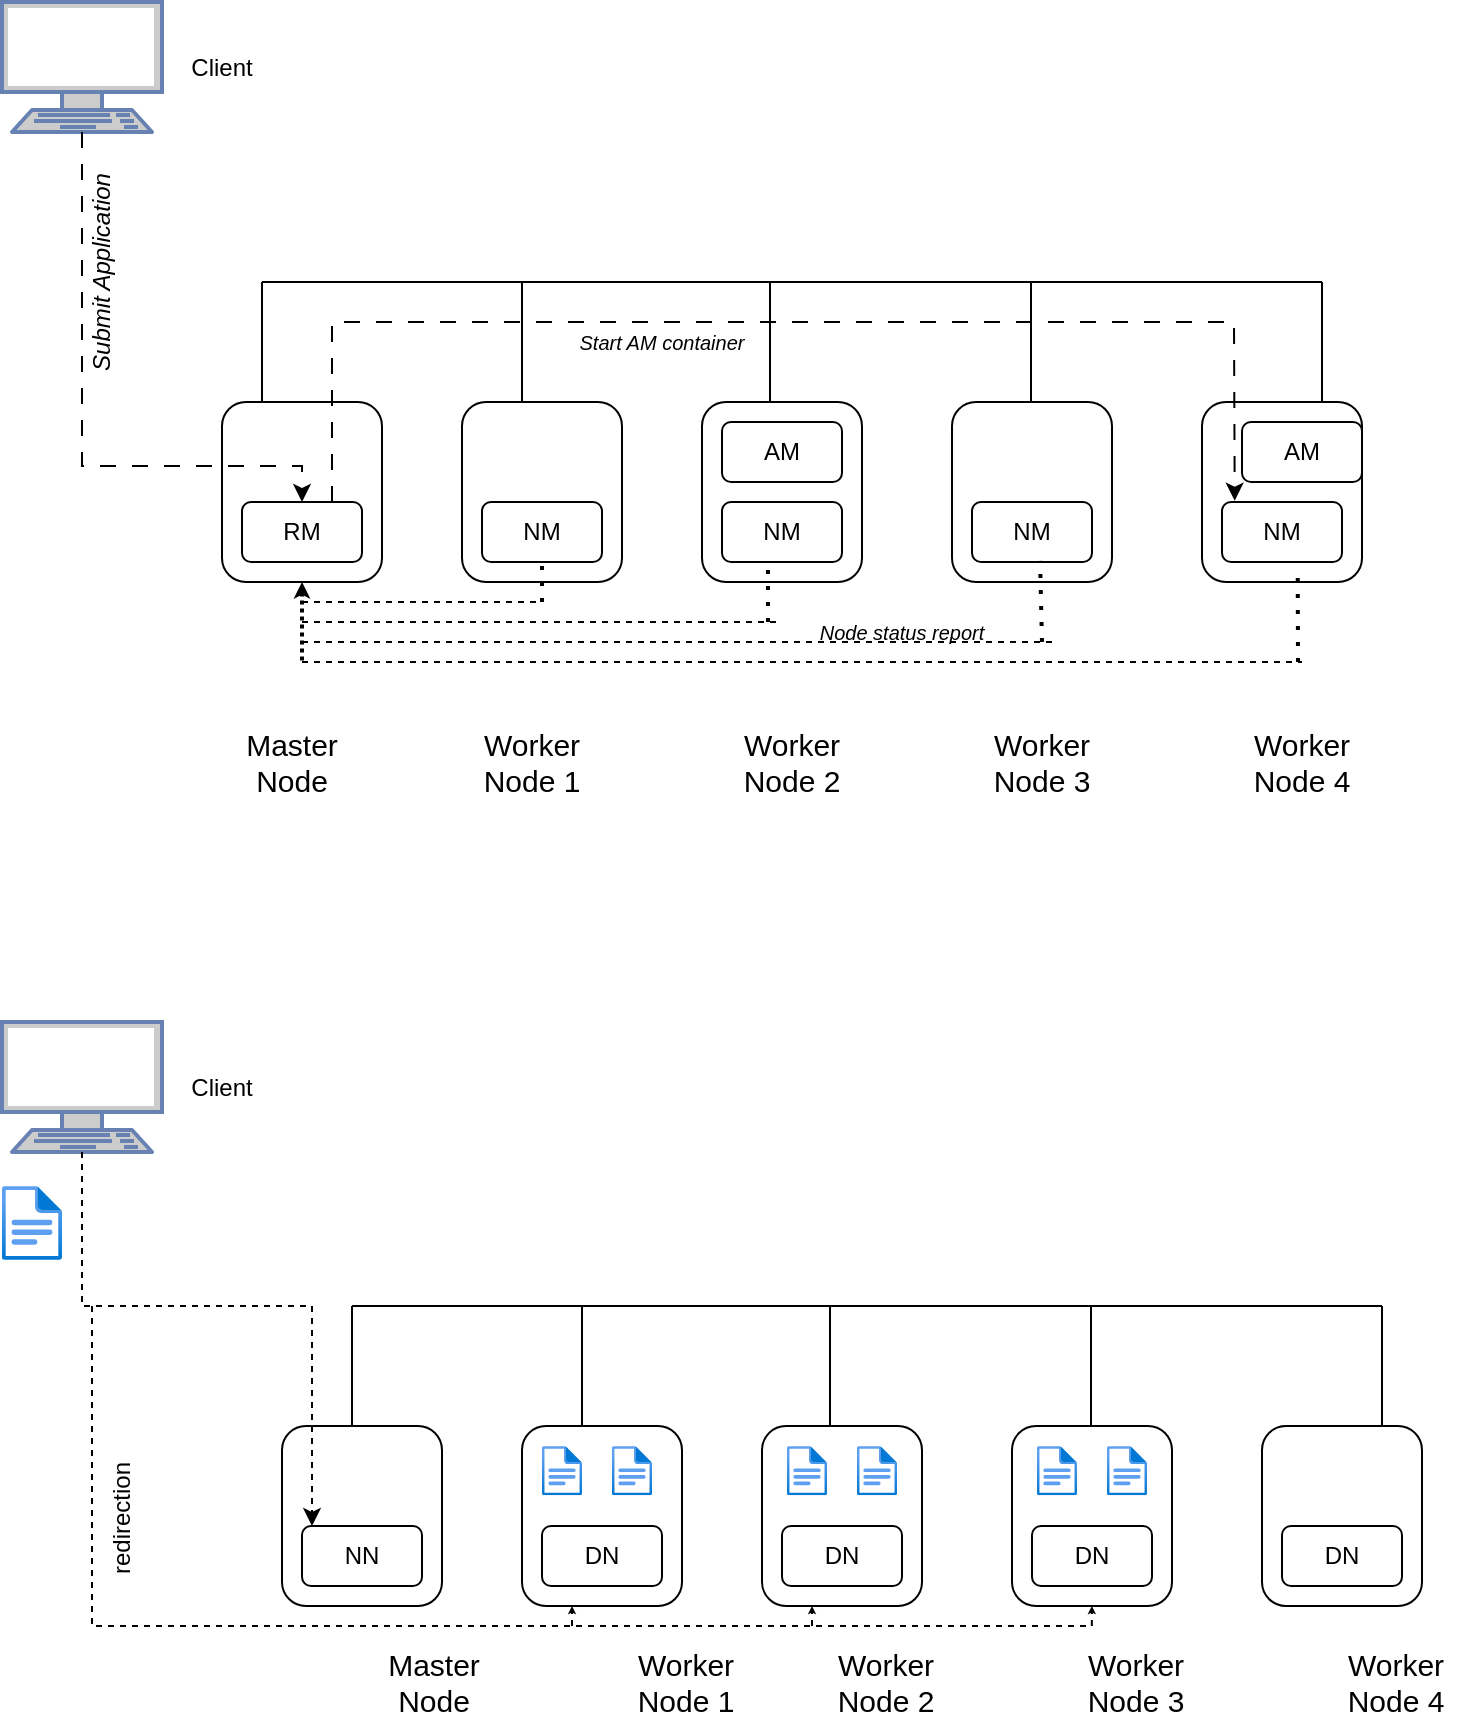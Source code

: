 <mxfile version="24.1.0" type="github">
  <diagram name="Page-1" id="phz_FprpEc_0Dcnx_o0i">
    <mxGraphModel dx="1290" dy="609" grid="1" gridSize="10" guides="1" tooltips="1" connect="1" arrows="1" fold="1" page="1" pageScale="1" pageWidth="850" pageHeight="1100" math="0" shadow="0">
      <root>
        <mxCell id="0" />
        <mxCell id="1" parent="0" />
        <mxCell id="AlaG7t0pZhiAt_VEpUe0-58" value="" style="group" parent="1" vertex="1" connectable="0">
          <mxGeometry x="83" y="60" width="685" height="400" as="geometry" />
        </mxCell>
        <mxCell id="AlaG7t0pZhiAt_VEpUe0-1" value="" style="endArrow=none;html=1;rounded=0;" parent="AlaG7t0pZhiAt_VEpUe0-58" edge="1">
          <mxGeometry width="50" height="50" relative="1" as="geometry">
            <mxPoint x="130" y="140" as="sourcePoint" />
            <mxPoint x="660" y="140" as="targetPoint" />
          </mxGeometry>
        </mxCell>
        <mxCell id="AlaG7t0pZhiAt_VEpUe0-3" value="" style="rounded=1;whiteSpace=wrap;html=1;" parent="AlaG7t0pZhiAt_VEpUe0-58" vertex="1">
          <mxGeometry x="600" y="200" width="80" height="90" as="geometry" />
        </mxCell>
        <mxCell id="AlaG7t0pZhiAt_VEpUe0-4" value="" style="rounded=1;whiteSpace=wrap;html=1;" parent="AlaG7t0pZhiAt_VEpUe0-58" vertex="1">
          <mxGeometry x="475" y="200" width="80" height="90" as="geometry" />
        </mxCell>
        <mxCell id="AlaG7t0pZhiAt_VEpUe0-5" value="" style="rounded=1;whiteSpace=wrap;html=1;" parent="AlaG7t0pZhiAt_VEpUe0-58" vertex="1">
          <mxGeometry x="350" y="200" width="80" height="90" as="geometry" />
        </mxCell>
        <mxCell id="AlaG7t0pZhiAt_VEpUe0-6" value="" style="rounded=1;whiteSpace=wrap;html=1;" parent="AlaG7t0pZhiAt_VEpUe0-58" vertex="1">
          <mxGeometry x="230" y="200" width="80" height="90" as="geometry" />
        </mxCell>
        <mxCell id="AlaG7t0pZhiAt_VEpUe0-7" value="" style="rounded=1;whiteSpace=wrap;html=1;" parent="AlaG7t0pZhiAt_VEpUe0-58" vertex="1">
          <mxGeometry x="110" y="200" width="80" height="90" as="geometry" />
        </mxCell>
        <mxCell id="AlaG7t0pZhiAt_VEpUe0-8" value="" style="endArrow=none;html=1;rounded=0;exitX=0.25;exitY=0;exitDx=0;exitDy=0;" parent="AlaG7t0pZhiAt_VEpUe0-58" source="AlaG7t0pZhiAt_VEpUe0-7" edge="1">
          <mxGeometry width="50" height="50" relative="1" as="geometry">
            <mxPoint x="370" y="230" as="sourcePoint" />
            <mxPoint x="130" y="140" as="targetPoint" />
          </mxGeometry>
        </mxCell>
        <mxCell id="AlaG7t0pZhiAt_VEpUe0-9" value="" style="endArrow=none;html=1;rounded=0;exitX=0.25;exitY=0;exitDx=0;exitDy=0;" parent="AlaG7t0pZhiAt_VEpUe0-58" edge="1">
          <mxGeometry width="50" height="50" relative="1" as="geometry">
            <mxPoint x="260" y="200" as="sourcePoint" />
            <mxPoint x="260" y="140" as="targetPoint" />
          </mxGeometry>
        </mxCell>
        <mxCell id="AlaG7t0pZhiAt_VEpUe0-10" value="" style="endArrow=none;html=1;rounded=0;exitX=0.25;exitY=0;exitDx=0;exitDy=0;" parent="AlaG7t0pZhiAt_VEpUe0-58" edge="1">
          <mxGeometry width="50" height="50" relative="1" as="geometry">
            <mxPoint x="384" y="200" as="sourcePoint" />
            <mxPoint x="384" y="140" as="targetPoint" />
          </mxGeometry>
        </mxCell>
        <mxCell id="AlaG7t0pZhiAt_VEpUe0-11" value="" style="endArrow=none;html=1;rounded=0;exitX=0.25;exitY=0;exitDx=0;exitDy=0;" parent="AlaG7t0pZhiAt_VEpUe0-58" edge="1">
          <mxGeometry width="50" height="50" relative="1" as="geometry">
            <mxPoint x="514.5" y="200" as="sourcePoint" />
            <mxPoint x="514.5" y="140" as="targetPoint" />
          </mxGeometry>
        </mxCell>
        <mxCell id="AlaG7t0pZhiAt_VEpUe0-12" value="" style="endArrow=none;html=1;rounded=0;exitX=0.25;exitY=0;exitDx=0;exitDy=0;" parent="AlaG7t0pZhiAt_VEpUe0-58" edge="1">
          <mxGeometry width="50" height="50" relative="1" as="geometry">
            <mxPoint x="660" y="200" as="sourcePoint" />
            <mxPoint x="660" y="140" as="targetPoint" />
          </mxGeometry>
        </mxCell>
        <mxCell id="AlaG7t0pZhiAt_VEpUe0-15" value="" style="group" parent="AlaG7t0pZhiAt_VEpUe0-58" vertex="1" connectable="0">
          <mxGeometry x="120" y="250" width="60" height="30" as="geometry" />
        </mxCell>
        <mxCell id="AlaG7t0pZhiAt_VEpUe0-13" value="" style="rounded=1;whiteSpace=wrap;html=1;" parent="AlaG7t0pZhiAt_VEpUe0-15" vertex="1">
          <mxGeometry width="60" height="30" as="geometry" />
        </mxCell>
        <mxCell id="AlaG7t0pZhiAt_VEpUe0-14" value="RM" style="text;html=1;strokeColor=none;fillColor=none;align=center;verticalAlign=middle;whiteSpace=wrap;rounded=0;" parent="AlaG7t0pZhiAt_VEpUe0-15" vertex="1">
          <mxGeometry width="60" height="30" as="geometry" />
        </mxCell>
        <mxCell id="AlaG7t0pZhiAt_VEpUe0-16" value="" style="group" parent="AlaG7t0pZhiAt_VEpUe0-58" vertex="1" connectable="0">
          <mxGeometry x="240" y="250" width="60" height="30" as="geometry" />
        </mxCell>
        <mxCell id="AlaG7t0pZhiAt_VEpUe0-17" value="" style="rounded=1;whiteSpace=wrap;html=1;" parent="AlaG7t0pZhiAt_VEpUe0-16" vertex="1">
          <mxGeometry width="60" height="30" as="geometry" />
        </mxCell>
        <mxCell id="AlaG7t0pZhiAt_VEpUe0-18" value="NM" style="text;html=1;strokeColor=none;fillColor=none;align=center;verticalAlign=middle;whiteSpace=wrap;rounded=0;" parent="AlaG7t0pZhiAt_VEpUe0-16" vertex="1">
          <mxGeometry width="60" height="30" as="geometry" />
        </mxCell>
        <mxCell id="AlaG7t0pZhiAt_VEpUe0-19" value="" style="group" parent="AlaG7t0pZhiAt_VEpUe0-58" vertex="1" connectable="0">
          <mxGeometry x="360" y="250" width="60" height="30" as="geometry" />
        </mxCell>
        <mxCell id="AlaG7t0pZhiAt_VEpUe0-20" value="" style="rounded=1;whiteSpace=wrap;html=1;" parent="AlaG7t0pZhiAt_VEpUe0-19" vertex="1">
          <mxGeometry width="60" height="30" as="geometry" />
        </mxCell>
        <mxCell id="AlaG7t0pZhiAt_VEpUe0-21" value="NM" style="text;html=1;strokeColor=none;fillColor=none;align=center;verticalAlign=middle;whiteSpace=wrap;rounded=0;" parent="AlaG7t0pZhiAt_VEpUe0-19" vertex="1">
          <mxGeometry width="60" height="30" as="geometry" />
        </mxCell>
        <mxCell id="AlaG7t0pZhiAt_VEpUe0-22" value="" style="group" parent="AlaG7t0pZhiAt_VEpUe0-58" vertex="1" connectable="0">
          <mxGeometry x="485" y="250" width="60" height="30" as="geometry" />
        </mxCell>
        <mxCell id="AlaG7t0pZhiAt_VEpUe0-23" value="" style="rounded=1;whiteSpace=wrap;html=1;" parent="AlaG7t0pZhiAt_VEpUe0-22" vertex="1">
          <mxGeometry width="60" height="30" as="geometry" />
        </mxCell>
        <mxCell id="AlaG7t0pZhiAt_VEpUe0-24" value="NM" style="text;html=1;strokeColor=none;fillColor=none;align=center;verticalAlign=middle;whiteSpace=wrap;rounded=0;" parent="AlaG7t0pZhiAt_VEpUe0-22" vertex="1">
          <mxGeometry width="60" height="30" as="geometry" />
        </mxCell>
        <mxCell id="AlaG7t0pZhiAt_VEpUe0-25" value="" style="group" parent="AlaG7t0pZhiAt_VEpUe0-58" vertex="1" connectable="0">
          <mxGeometry x="610" y="250" width="60" height="30" as="geometry" />
        </mxCell>
        <mxCell id="AlaG7t0pZhiAt_VEpUe0-26" value="" style="rounded=1;whiteSpace=wrap;html=1;" parent="AlaG7t0pZhiAt_VEpUe0-25" vertex="1">
          <mxGeometry width="60" height="30" as="geometry" />
        </mxCell>
        <mxCell id="AlaG7t0pZhiAt_VEpUe0-27" value="NM" style="text;html=1;strokeColor=none;fillColor=none;align=center;verticalAlign=middle;whiteSpace=wrap;rounded=0;" parent="AlaG7t0pZhiAt_VEpUe0-25" vertex="1">
          <mxGeometry width="60" height="30" as="geometry" />
        </mxCell>
        <mxCell id="AlaG7t0pZhiAt_VEpUe0-28" value="" style="endArrow=none;dashed=1;html=1;rounded=0;" parent="AlaG7t0pZhiAt_VEpUe0-58" edge="1">
          <mxGeometry width="50" height="50" relative="1" as="geometry">
            <mxPoint x="150" y="330" as="sourcePoint" />
            <mxPoint x="650" y="330" as="targetPoint" />
          </mxGeometry>
        </mxCell>
        <mxCell id="AlaG7t0pZhiAt_VEpUe0-29" value="" style="endArrow=none;dashed=1;html=1;rounded=0;" parent="AlaG7t0pZhiAt_VEpUe0-58" edge="1">
          <mxGeometry width="50" height="50" relative="1" as="geometry">
            <mxPoint x="150" y="320" as="sourcePoint" />
            <mxPoint x="525" y="320" as="targetPoint" />
          </mxGeometry>
        </mxCell>
        <mxCell id="AlaG7t0pZhiAt_VEpUe0-30" value="" style="endArrow=none;dashed=1;html=1;rounded=0;" parent="AlaG7t0pZhiAt_VEpUe0-58" edge="1">
          <mxGeometry width="50" height="50" relative="1" as="geometry">
            <mxPoint x="150" y="310" as="sourcePoint" />
            <mxPoint x="390" y="310" as="targetPoint" />
          </mxGeometry>
        </mxCell>
        <mxCell id="AlaG7t0pZhiAt_VEpUe0-31" value="" style="endArrow=none;dashed=1;html=1;rounded=0;" parent="AlaG7t0pZhiAt_VEpUe0-58" edge="1">
          <mxGeometry width="50" height="50" relative="1" as="geometry">
            <mxPoint x="150" y="300" as="sourcePoint" />
            <mxPoint x="270" y="300" as="targetPoint" />
          </mxGeometry>
        </mxCell>
        <mxCell id="AlaG7t0pZhiAt_VEpUe0-32" value="" style="endArrow=none;dashed=1;html=1;dashPattern=1 3;strokeWidth=2;rounded=0;entryX=0.5;entryY=1;entryDx=0;entryDy=0;" parent="AlaG7t0pZhiAt_VEpUe0-58" target="AlaG7t0pZhiAt_VEpUe0-18" edge="1">
          <mxGeometry width="50" height="50" relative="1" as="geometry">
            <mxPoint x="270" y="300" as="sourcePoint" />
            <mxPoint x="320" y="380" as="targetPoint" />
          </mxGeometry>
        </mxCell>
        <mxCell id="AlaG7t0pZhiAt_VEpUe0-33" value="" style="endArrow=none;dashed=1;html=1;dashPattern=1 3;strokeWidth=2;rounded=0;entryX=0.383;entryY=1.009;entryDx=0;entryDy=0;entryPerimeter=0;" parent="AlaG7t0pZhiAt_VEpUe0-58" target="AlaG7t0pZhiAt_VEpUe0-21" edge="1">
          <mxGeometry width="50" height="50" relative="1" as="geometry">
            <mxPoint x="383" y="310" as="sourcePoint" />
            <mxPoint x="383" y="290" as="targetPoint" />
          </mxGeometry>
        </mxCell>
        <mxCell id="AlaG7t0pZhiAt_VEpUe0-34" value="" style="endArrow=none;dashed=1;html=1;dashPattern=1 3;strokeWidth=2;rounded=0;entryX=0.567;entryY=0.981;entryDx=0;entryDy=0;entryPerimeter=0;" parent="AlaG7t0pZhiAt_VEpUe0-58" target="AlaG7t0pZhiAt_VEpUe0-24" edge="1">
          <mxGeometry width="50" height="50" relative="1" as="geometry">
            <mxPoint x="520" y="320" as="sourcePoint" />
            <mxPoint x="520" y="290" as="targetPoint" />
          </mxGeometry>
        </mxCell>
        <mxCell id="AlaG7t0pZhiAt_VEpUe0-36" value="" style="endArrow=none;dashed=1;html=1;dashPattern=1 3;strokeWidth=2;rounded=0;entryX=0.631;entryY=1.079;entryDx=0;entryDy=0;entryPerimeter=0;" parent="AlaG7t0pZhiAt_VEpUe0-58" target="AlaG7t0pZhiAt_VEpUe0-27" edge="1">
          <mxGeometry width="50" height="50" relative="1" as="geometry">
            <mxPoint x="648" y="330" as="sourcePoint" />
            <mxPoint x="420" y="180" as="targetPoint" />
          </mxGeometry>
        </mxCell>
        <mxCell id="AlaG7t0pZhiAt_VEpUe0-37" value="" style="endArrow=none;dashed=1;html=1;strokeWidth=2;rounded=0;entryX=0.5;entryY=1;entryDx=0;entryDy=0;jumpSize=10;dashPattern=1 1;startArrow=classic;startFill=1;exitX=0.5;exitY=1;exitDx=0;exitDy=0;endSize=6;startSize=2;" parent="AlaG7t0pZhiAt_VEpUe0-58" source="AlaG7t0pZhiAt_VEpUe0-7" edge="1">
          <mxGeometry width="50" height="50" relative="1" as="geometry">
            <mxPoint x="420" y="180" as="sourcePoint" />
            <mxPoint x="150" y="330" as="targetPoint" />
          </mxGeometry>
        </mxCell>
        <mxCell id="AlaG7t0pZhiAt_VEpUe0-40" value="" style="fontColor=#0066CC;verticalAlign=top;verticalLabelPosition=bottom;labelPosition=center;align=center;html=1;outlineConnect=0;fillColor=#CCCCCC;strokeColor=#6881B3;gradientColor=none;gradientDirection=north;strokeWidth=2;shape=mxgraph.networks.terminal;" parent="AlaG7t0pZhiAt_VEpUe0-58" vertex="1">
          <mxGeometry width="80" height="65" as="geometry" />
        </mxCell>
        <mxCell id="AlaG7t0pZhiAt_VEpUe0-41" value="" style="endArrow=classic;html=1;rounded=0;dashed=1;dashPattern=8 8;entryX=0.5;entryY=0;entryDx=0;entryDy=0;endFill=1;" parent="AlaG7t0pZhiAt_VEpUe0-58" source="AlaG7t0pZhiAt_VEpUe0-40" target="AlaG7t0pZhiAt_VEpUe0-14" edge="1">
          <mxGeometry relative="1" as="geometry">
            <mxPoint x="190" y="210" as="sourcePoint" />
            <mxPoint x="110" y="232" as="targetPoint" />
            <Array as="points">
              <mxPoint x="40" y="232" />
              <mxPoint x="150" y="232" />
            </Array>
          </mxGeometry>
        </mxCell>
        <mxCell id="AlaG7t0pZhiAt_VEpUe0-42" value="Client" style="text;html=1;strokeColor=none;fillColor=none;align=center;verticalAlign=middle;whiteSpace=wrap;rounded=0;" parent="AlaG7t0pZhiAt_VEpUe0-58" vertex="1">
          <mxGeometry x="80" y="17.5" width="60" height="30" as="geometry" />
        </mxCell>
        <mxCell id="AlaG7t0pZhiAt_VEpUe0-43" value="" style="endArrow=classic;html=1;rounded=0;exitX=0.75;exitY=0;exitDx=0;exitDy=0;entryX=0.106;entryY=-0.022;entryDx=0;entryDy=0;entryPerimeter=0;dashed=1;dashPattern=8 8;endFill=1;" parent="AlaG7t0pZhiAt_VEpUe0-58" source="AlaG7t0pZhiAt_VEpUe0-14" target="AlaG7t0pZhiAt_VEpUe0-27" edge="1">
          <mxGeometry relative="1" as="geometry">
            <mxPoint x="360" y="120" as="sourcePoint" />
            <mxPoint x="630" y="160" as="targetPoint" />
            <Array as="points">
              <mxPoint x="165" y="160" />
              <mxPoint x="616" y="160" />
            </Array>
          </mxGeometry>
        </mxCell>
        <mxCell id="AlaG7t0pZhiAt_VEpUe0-44" value="Start AM container" style="text;html=1;strokeColor=none;fillColor=none;align=center;verticalAlign=middle;whiteSpace=wrap;rounded=0;fontSize=10;fontStyle=2" parent="AlaG7t0pZhiAt_VEpUe0-58" vertex="1">
          <mxGeometry x="280" y="160" width="100" height="20" as="geometry" />
        </mxCell>
        <mxCell id="AlaG7t0pZhiAt_VEpUe0-45" value="" style="group" parent="AlaG7t0pZhiAt_VEpUe0-58" vertex="1" connectable="0">
          <mxGeometry x="620" y="210" width="60" height="30" as="geometry" />
        </mxCell>
        <mxCell id="AlaG7t0pZhiAt_VEpUe0-46" value="" style="rounded=1;whiteSpace=wrap;html=1;" parent="AlaG7t0pZhiAt_VEpUe0-45" vertex="1">
          <mxGeometry width="60" height="30" as="geometry" />
        </mxCell>
        <mxCell id="AlaG7t0pZhiAt_VEpUe0-47" value="AM" style="text;html=1;strokeColor=none;fillColor=none;align=center;verticalAlign=middle;whiteSpace=wrap;rounded=0;" parent="AlaG7t0pZhiAt_VEpUe0-45" vertex="1">
          <mxGeometry width="60" height="30" as="geometry" />
        </mxCell>
        <mxCell id="AlaG7t0pZhiAt_VEpUe0-48" value="Submit Application" style="text;html=1;strokeColor=none;fillColor=none;align=center;verticalAlign=middle;whiteSpace=wrap;rounded=0;spacingBottom=0;textDirection=ltr;labelPosition=center;verticalLabelPosition=middle;rotation=-90;fontStyle=2" parent="AlaG7t0pZhiAt_VEpUe0-58" vertex="1">
          <mxGeometry x="-10" y="120" width="120" height="30" as="geometry" />
        </mxCell>
        <mxCell id="AlaG7t0pZhiAt_VEpUe0-49" value="Master Node" style="text;html=1;strokeColor=none;fillColor=none;align=center;verticalAlign=middle;whiteSpace=wrap;rounded=0;fontSize=15;" parent="AlaG7t0pZhiAt_VEpUe0-58" vertex="1">
          <mxGeometry x="110" y="360" width="70" height="40" as="geometry" />
        </mxCell>
        <mxCell id="AlaG7t0pZhiAt_VEpUe0-50" value="Worker Node 1" style="text;html=1;strokeColor=none;fillColor=none;align=center;verticalAlign=middle;whiteSpace=wrap;rounded=0;fontSize=15;" parent="AlaG7t0pZhiAt_VEpUe0-58" vertex="1">
          <mxGeometry x="230" y="360" width="70" height="40" as="geometry" />
        </mxCell>
        <mxCell id="AlaG7t0pZhiAt_VEpUe0-51" value="Worker Node 2" style="text;html=1;strokeColor=none;fillColor=none;align=center;verticalAlign=middle;whiteSpace=wrap;rounded=0;fontSize=15;" parent="AlaG7t0pZhiAt_VEpUe0-58" vertex="1">
          <mxGeometry x="360" y="360" width="70" height="40" as="geometry" />
        </mxCell>
        <mxCell id="AlaG7t0pZhiAt_VEpUe0-52" value="Worker Node 3" style="text;html=1;strokeColor=none;fillColor=none;align=center;verticalAlign=middle;whiteSpace=wrap;rounded=0;fontSize=15;" parent="AlaG7t0pZhiAt_VEpUe0-58" vertex="1">
          <mxGeometry x="485" y="360" width="70" height="40" as="geometry" />
        </mxCell>
        <mxCell id="AlaG7t0pZhiAt_VEpUe0-53" value="Worker Node 4" style="text;html=1;strokeColor=none;fillColor=none;align=center;verticalAlign=middle;whiteSpace=wrap;rounded=0;fontSize=15;" parent="AlaG7t0pZhiAt_VEpUe0-58" vertex="1">
          <mxGeometry x="615" y="360" width="70" height="40" as="geometry" />
        </mxCell>
        <mxCell id="AlaG7t0pZhiAt_VEpUe0-54" value="" style="group" parent="AlaG7t0pZhiAt_VEpUe0-58" vertex="1" connectable="0">
          <mxGeometry x="360" y="210" width="60" height="30" as="geometry" />
        </mxCell>
        <mxCell id="AlaG7t0pZhiAt_VEpUe0-55" value="" style="rounded=1;whiteSpace=wrap;html=1;" parent="AlaG7t0pZhiAt_VEpUe0-54" vertex="1">
          <mxGeometry width="60" height="30" as="geometry" />
        </mxCell>
        <mxCell id="AlaG7t0pZhiAt_VEpUe0-56" value="AM" style="text;html=1;strokeColor=none;fillColor=none;align=center;verticalAlign=middle;whiteSpace=wrap;rounded=0;" parent="AlaG7t0pZhiAt_VEpUe0-54" vertex="1">
          <mxGeometry width="60" height="30" as="geometry" />
        </mxCell>
        <mxCell id="AlaG7t0pZhiAt_VEpUe0-57" value="Node status report" style="text;html=1;strokeColor=none;fillColor=none;align=center;verticalAlign=middle;whiteSpace=wrap;rounded=0;fontSize=10;spacing=2;fontStyle=2" parent="AlaG7t0pZhiAt_VEpUe0-58" vertex="1">
          <mxGeometry x="400" y="300" width="100" height="30" as="geometry" />
        </mxCell>
        <mxCell id="AlaG7t0pZhiAt_VEpUe0-121" value="" style="group" parent="1" vertex="1" connectable="0">
          <mxGeometry x="83" y="570" width="710" height="302" as="geometry" />
        </mxCell>
        <mxCell id="AlaG7t0pZhiAt_VEpUe0-60" value="" style="endArrow=none;html=1;rounded=0;" parent="AlaG7t0pZhiAt_VEpUe0-121" edge="1">
          <mxGeometry width="50" height="50" relative="1" as="geometry">
            <mxPoint x="175" y="142" as="sourcePoint" />
            <mxPoint x="690" y="142" as="targetPoint" />
          </mxGeometry>
        </mxCell>
        <mxCell id="AlaG7t0pZhiAt_VEpUe0-61" value="" style="rounded=1;whiteSpace=wrap;html=1;" parent="AlaG7t0pZhiAt_VEpUe0-121" vertex="1">
          <mxGeometry x="630" y="202" width="80" height="90" as="geometry" />
        </mxCell>
        <mxCell id="AlaG7t0pZhiAt_VEpUe0-62" value="" style="rounded=1;whiteSpace=wrap;html=1;" parent="AlaG7t0pZhiAt_VEpUe0-121" vertex="1">
          <mxGeometry x="505" y="202" width="80" height="90" as="geometry" />
        </mxCell>
        <mxCell id="AlaG7t0pZhiAt_VEpUe0-63" value="" style="rounded=1;whiteSpace=wrap;html=1;" parent="AlaG7t0pZhiAt_VEpUe0-121" vertex="1">
          <mxGeometry x="380" y="202" width="80" height="90" as="geometry" />
        </mxCell>
        <mxCell id="AlaG7t0pZhiAt_VEpUe0-64" value="" style="rounded=1;whiteSpace=wrap;html=1;" parent="AlaG7t0pZhiAt_VEpUe0-121" vertex="1">
          <mxGeometry x="260" y="202" width="80" height="90" as="geometry" />
        </mxCell>
        <mxCell id="AlaG7t0pZhiAt_VEpUe0-65" value="" style="rounded=1;whiteSpace=wrap;html=1;" parent="AlaG7t0pZhiAt_VEpUe0-121" vertex="1">
          <mxGeometry x="140" y="202" width="80" height="90" as="geometry" />
        </mxCell>
        <mxCell id="AlaG7t0pZhiAt_VEpUe0-66" value="" style="endArrow=none;html=1;rounded=0;exitX=0.5;exitY=0;exitDx=0;exitDy=0;" parent="AlaG7t0pZhiAt_VEpUe0-121" edge="1">
          <mxGeometry width="50" height="50" relative="1" as="geometry">
            <mxPoint x="175" y="202" as="sourcePoint" />
            <mxPoint x="175" y="142" as="targetPoint" />
          </mxGeometry>
        </mxCell>
        <mxCell id="AlaG7t0pZhiAt_VEpUe0-67" value="" style="endArrow=none;html=1;rounded=0;exitX=0.25;exitY=0;exitDx=0;exitDy=0;" parent="AlaG7t0pZhiAt_VEpUe0-121" edge="1">
          <mxGeometry width="50" height="50" relative="1" as="geometry">
            <mxPoint x="290" y="202" as="sourcePoint" />
            <mxPoint x="290" y="142" as="targetPoint" />
          </mxGeometry>
        </mxCell>
        <mxCell id="AlaG7t0pZhiAt_VEpUe0-68" value="" style="endArrow=none;html=1;rounded=0;exitX=0.25;exitY=0;exitDx=0;exitDy=0;" parent="AlaG7t0pZhiAt_VEpUe0-121" edge="1">
          <mxGeometry width="50" height="50" relative="1" as="geometry">
            <mxPoint x="414" y="202" as="sourcePoint" />
            <mxPoint x="414" y="142" as="targetPoint" />
          </mxGeometry>
        </mxCell>
        <mxCell id="AlaG7t0pZhiAt_VEpUe0-69" value="" style="endArrow=none;html=1;rounded=0;exitX=0.25;exitY=0;exitDx=0;exitDy=0;" parent="AlaG7t0pZhiAt_VEpUe0-121" edge="1">
          <mxGeometry width="50" height="50" relative="1" as="geometry">
            <mxPoint x="544.5" y="202" as="sourcePoint" />
            <mxPoint x="544.5" y="142" as="targetPoint" />
          </mxGeometry>
        </mxCell>
        <mxCell id="AlaG7t0pZhiAt_VEpUe0-70" value="" style="endArrow=none;html=1;rounded=0;exitX=0.25;exitY=0;exitDx=0;exitDy=0;" parent="AlaG7t0pZhiAt_VEpUe0-121" edge="1">
          <mxGeometry width="50" height="50" relative="1" as="geometry">
            <mxPoint x="690" y="202" as="sourcePoint" />
            <mxPoint x="690" y="142" as="targetPoint" />
          </mxGeometry>
        </mxCell>
        <mxCell id="AlaG7t0pZhiAt_VEpUe0-71" value="" style="group" parent="AlaG7t0pZhiAt_VEpUe0-121" vertex="1" connectable="0">
          <mxGeometry x="150" y="252" width="60" height="30" as="geometry" />
        </mxCell>
        <mxCell id="AlaG7t0pZhiAt_VEpUe0-72" value="" style="rounded=1;whiteSpace=wrap;html=1;" parent="AlaG7t0pZhiAt_VEpUe0-71" vertex="1">
          <mxGeometry width="60" height="30" as="geometry" />
        </mxCell>
        <mxCell id="AlaG7t0pZhiAt_VEpUe0-73" value="NN" style="text;html=1;strokeColor=none;fillColor=none;align=center;verticalAlign=middle;whiteSpace=wrap;rounded=0;" parent="AlaG7t0pZhiAt_VEpUe0-71" vertex="1">
          <mxGeometry width="60" height="30" as="geometry" />
        </mxCell>
        <mxCell id="AlaG7t0pZhiAt_VEpUe0-74" value="" style="group" parent="AlaG7t0pZhiAt_VEpUe0-121" vertex="1" connectable="0">
          <mxGeometry x="270" y="252" width="60" height="30" as="geometry" />
        </mxCell>
        <mxCell id="AlaG7t0pZhiAt_VEpUe0-75" value="" style="rounded=1;whiteSpace=wrap;html=1;" parent="AlaG7t0pZhiAt_VEpUe0-74" vertex="1">
          <mxGeometry width="60" height="30" as="geometry" />
        </mxCell>
        <mxCell id="AlaG7t0pZhiAt_VEpUe0-76" value="DN" style="text;html=1;strokeColor=none;fillColor=none;align=center;verticalAlign=middle;whiteSpace=wrap;rounded=0;" parent="AlaG7t0pZhiAt_VEpUe0-74" vertex="1">
          <mxGeometry width="60" height="30" as="geometry" />
        </mxCell>
        <mxCell id="AlaG7t0pZhiAt_VEpUe0-77" value="" style="group" parent="AlaG7t0pZhiAt_VEpUe0-121" vertex="1" connectable="0">
          <mxGeometry x="390" y="252" width="60" height="30" as="geometry" />
        </mxCell>
        <mxCell id="AlaG7t0pZhiAt_VEpUe0-78" value="" style="rounded=1;whiteSpace=wrap;html=1;" parent="AlaG7t0pZhiAt_VEpUe0-77" vertex="1">
          <mxGeometry width="60" height="30" as="geometry" />
        </mxCell>
        <mxCell id="AlaG7t0pZhiAt_VEpUe0-79" value="DN" style="text;html=1;strokeColor=none;fillColor=none;align=center;verticalAlign=middle;whiteSpace=wrap;rounded=0;" parent="AlaG7t0pZhiAt_VEpUe0-77" vertex="1">
          <mxGeometry width="60" height="30" as="geometry" />
        </mxCell>
        <mxCell id="AlaG7t0pZhiAt_VEpUe0-80" value="" style="group" parent="AlaG7t0pZhiAt_VEpUe0-121" vertex="1" connectable="0">
          <mxGeometry x="515" y="252" width="60" height="30" as="geometry" />
        </mxCell>
        <mxCell id="AlaG7t0pZhiAt_VEpUe0-81" value="" style="rounded=1;whiteSpace=wrap;html=1;" parent="AlaG7t0pZhiAt_VEpUe0-80" vertex="1">
          <mxGeometry width="60" height="30" as="geometry" />
        </mxCell>
        <mxCell id="AlaG7t0pZhiAt_VEpUe0-82" value="DN" style="text;html=1;strokeColor=none;fillColor=none;align=center;verticalAlign=middle;whiteSpace=wrap;rounded=0;" parent="AlaG7t0pZhiAt_VEpUe0-80" vertex="1">
          <mxGeometry width="60" height="30" as="geometry" />
        </mxCell>
        <mxCell id="AlaG7t0pZhiAt_VEpUe0-83" value="" style="group" parent="AlaG7t0pZhiAt_VEpUe0-121" vertex="1" connectable="0">
          <mxGeometry x="640" y="252" width="60" height="30" as="geometry" />
        </mxCell>
        <mxCell id="AlaG7t0pZhiAt_VEpUe0-84" value="" style="rounded=1;whiteSpace=wrap;html=1;" parent="AlaG7t0pZhiAt_VEpUe0-83" vertex="1">
          <mxGeometry width="60" height="30" as="geometry" />
        </mxCell>
        <mxCell id="AlaG7t0pZhiAt_VEpUe0-85" value="DN" style="text;html=1;strokeColor=none;fillColor=none;align=center;verticalAlign=middle;whiteSpace=wrap;rounded=0;" parent="AlaG7t0pZhiAt_VEpUe0-83" vertex="1">
          <mxGeometry width="60" height="30" as="geometry" />
        </mxCell>
        <mxCell id="AlaG7t0pZhiAt_VEpUe0-104" value="" style="fontColor=#0066CC;verticalAlign=top;verticalLabelPosition=bottom;labelPosition=center;align=center;html=1;outlineConnect=0;fillColor=#CCCCCC;strokeColor=#6881B3;gradientColor=none;gradientDirection=north;strokeWidth=2;shape=mxgraph.networks.terminal;" parent="AlaG7t0pZhiAt_VEpUe0-121" vertex="1">
          <mxGeometry width="80" height="65" as="geometry" />
        </mxCell>
        <mxCell id="AlaG7t0pZhiAt_VEpUe0-105" value="Client" style="text;html=1;strokeColor=none;fillColor=none;align=center;verticalAlign=middle;whiteSpace=wrap;rounded=0;" parent="AlaG7t0pZhiAt_VEpUe0-121" vertex="1">
          <mxGeometry x="80" y="17.5" width="60" height="30" as="geometry" />
        </mxCell>
        <mxCell id="AlaG7t0pZhiAt_VEpUe0-107" value="" style="endArrow=classic;html=1;rounded=0;dashed=1;strokeWidth=1;endFill=1;" parent="AlaG7t0pZhiAt_VEpUe0-121" source="AlaG7t0pZhiAt_VEpUe0-104" edge="1">
          <mxGeometry relative="1" as="geometry">
            <mxPoint x="115" y="242" as="sourcePoint" />
            <mxPoint x="155" y="252" as="targetPoint" />
            <Array as="points">
              <mxPoint x="40" y="142" />
              <mxPoint x="155" y="142" />
            </Array>
          </mxGeometry>
        </mxCell>
        <mxCell id="AlaG7t0pZhiAt_VEpUe0-108" value="" style="endArrow=none;html=1;rounded=0;dashed=1;" parent="AlaG7t0pZhiAt_VEpUe0-121" edge="1">
          <mxGeometry relative="1" as="geometry">
            <mxPoint x="45" y="142" as="sourcePoint" />
            <mxPoint x="545" y="302" as="targetPoint" />
            <Array as="points">
              <mxPoint x="45" y="302" />
            </Array>
          </mxGeometry>
        </mxCell>
        <mxCell id="AlaG7t0pZhiAt_VEpUe0-109" value="" style="endArrow=classic;html=1;rounded=0;dashed=1;endFill=1;endSize=1;" parent="AlaG7t0pZhiAt_VEpUe0-121" edge="1">
          <mxGeometry relative="1" as="geometry">
            <mxPoint x="285" y="302" as="sourcePoint" />
            <mxPoint x="285" y="292" as="targetPoint" />
          </mxGeometry>
        </mxCell>
        <mxCell id="AlaG7t0pZhiAt_VEpUe0-110" value="" style="endArrow=classic;html=1;rounded=0;dashed=1;endFill=1;endSize=1;" parent="AlaG7t0pZhiAt_VEpUe0-121" edge="1">
          <mxGeometry relative="1" as="geometry">
            <mxPoint x="405" y="302" as="sourcePoint" />
            <mxPoint x="405" y="292" as="targetPoint" />
          </mxGeometry>
        </mxCell>
        <mxCell id="AlaG7t0pZhiAt_VEpUe0-111" value="" style="endArrow=classic;html=1;rounded=0;dashed=1;endFill=1;endSize=1;" parent="AlaG7t0pZhiAt_VEpUe0-121" edge="1">
          <mxGeometry relative="1" as="geometry">
            <mxPoint x="544.92" y="302" as="sourcePoint" />
            <mxPoint x="544.92" y="292" as="targetPoint" />
          </mxGeometry>
        </mxCell>
        <mxCell id="AlaG7t0pZhiAt_VEpUe0-112" value="" style="image;aspect=fixed;html=1;points=[];align=center;fontSize=12;image=img/lib/azure2/general/File.svg;" parent="AlaG7t0pZhiAt_VEpUe0-121" vertex="1">
          <mxGeometry y="82" width="30" height="36.97" as="geometry" />
        </mxCell>
        <mxCell id="AlaG7t0pZhiAt_VEpUe0-113" value="" style="image;aspect=fixed;html=1;points=[];align=center;fontSize=12;image=img/lib/azure2/general/File.svg;" parent="AlaG7t0pZhiAt_VEpUe0-121" vertex="1">
          <mxGeometry x="305" y="212" width="20" height="24.65" as="geometry" />
        </mxCell>
        <mxCell id="AlaG7t0pZhiAt_VEpUe0-114" value="" style="image;aspect=fixed;html=1;points=[];align=center;fontSize=12;image=img/lib/azure2/general/File.svg;" parent="AlaG7t0pZhiAt_VEpUe0-121" vertex="1">
          <mxGeometry x="270" y="212" width="20" height="24.65" as="geometry" />
        </mxCell>
        <mxCell id="AlaG7t0pZhiAt_VEpUe0-117" value="" style="image;aspect=fixed;html=1;points=[];align=center;fontSize=12;image=img/lib/azure2/general/File.svg;" parent="AlaG7t0pZhiAt_VEpUe0-121" vertex="1">
          <mxGeometry x="392.5" y="212" width="20" height="24.65" as="geometry" />
        </mxCell>
        <mxCell id="AlaG7t0pZhiAt_VEpUe0-118" value="" style="image;aspect=fixed;html=1;points=[];align=center;fontSize=12;image=img/lib/azure2/general/File.svg;" parent="AlaG7t0pZhiAt_VEpUe0-121" vertex="1">
          <mxGeometry x="427.5" y="212" width="20" height="24.65" as="geometry" />
        </mxCell>
        <mxCell id="AlaG7t0pZhiAt_VEpUe0-119" value="" style="image;aspect=fixed;html=1;points=[];align=center;fontSize=12;image=img/lib/azure2/general/File.svg;" parent="AlaG7t0pZhiAt_VEpUe0-121" vertex="1">
          <mxGeometry x="517.5" y="212" width="20" height="24.65" as="geometry" />
        </mxCell>
        <mxCell id="AlaG7t0pZhiAt_VEpUe0-120" value="" style="image;aspect=fixed;html=1;points=[];align=center;fontSize=12;image=img/lib/azure2/general/File.svg;" parent="AlaG7t0pZhiAt_VEpUe0-121" vertex="1">
          <mxGeometry x="552.5" y="212" width="20" height="24.65" as="geometry" />
        </mxCell>
        <mxCell id="AlaG7t0pZhiAt_VEpUe0-185" value="redirection" style="text;html=1;strokeColor=none;fillColor=none;align=center;verticalAlign=middle;whiteSpace=wrap;rounded=0;rotation=-90;" parent="AlaG7t0pZhiAt_VEpUe0-121" vertex="1">
          <mxGeometry x="30" y="212" width="60" height="72" as="geometry" />
        </mxCell>
        <mxCell id="AlaG7t0pZhiAt_VEpUe0-176" value="Master Node" style="text;html=1;strokeColor=none;fillColor=none;align=center;verticalAlign=middle;whiteSpace=wrap;rounded=0;fontSize=15;" parent="1" vertex="1">
          <mxGeometry x="264" y="880" width="70" height="40" as="geometry" />
        </mxCell>
        <mxCell id="AlaG7t0pZhiAt_VEpUe0-177" value="Worker Node 1" style="text;html=1;strokeColor=none;fillColor=none;align=center;verticalAlign=middle;whiteSpace=wrap;rounded=0;fontSize=15;" parent="1" vertex="1">
          <mxGeometry x="390" y="880" width="70" height="40" as="geometry" />
        </mxCell>
        <mxCell id="AlaG7t0pZhiAt_VEpUe0-182" value="Worker Node 2" style="text;html=1;strokeColor=none;fillColor=none;align=center;verticalAlign=middle;whiteSpace=wrap;rounded=0;fontSize=15;" parent="1" vertex="1">
          <mxGeometry x="490" y="880" width="70" height="40" as="geometry" />
        </mxCell>
        <mxCell id="AlaG7t0pZhiAt_VEpUe0-183" value="Worker Node 3" style="text;html=1;strokeColor=none;fillColor=none;align=center;verticalAlign=middle;whiteSpace=wrap;rounded=0;fontSize=15;" parent="1" vertex="1">
          <mxGeometry x="615" y="880" width="70" height="40" as="geometry" />
        </mxCell>
        <mxCell id="AlaG7t0pZhiAt_VEpUe0-184" value="Worker Node 4" style="text;html=1;strokeColor=none;fillColor=none;align=center;verticalAlign=middle;whiteSpace=wrap;rounded=0;fontSize=15;" parent="1" vertex="1">
          <mxGeometry x="745" y="880" width="70" height="40" as="geometry" />
        </mxCell>
      </root>
    </mxGraphModel>
  </diagram>
</mxfile>
